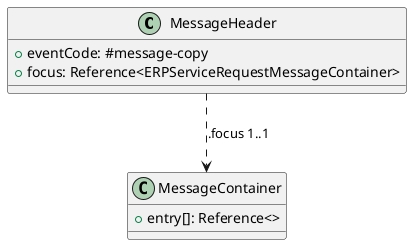 @startuml "MessageCopy_Class"
!define RECTANGLE class

RECTANGLE "MessageHeader" as MH {
    +eventCode: #message-copy
    +focus: Reference<ERPServiceRequestMessageContainer>
}

RECTANGLE "MessageContainer" as MC {
    +entry[]: Reference<>
}

MH .down.> MC : .focus 1..1

@enduml